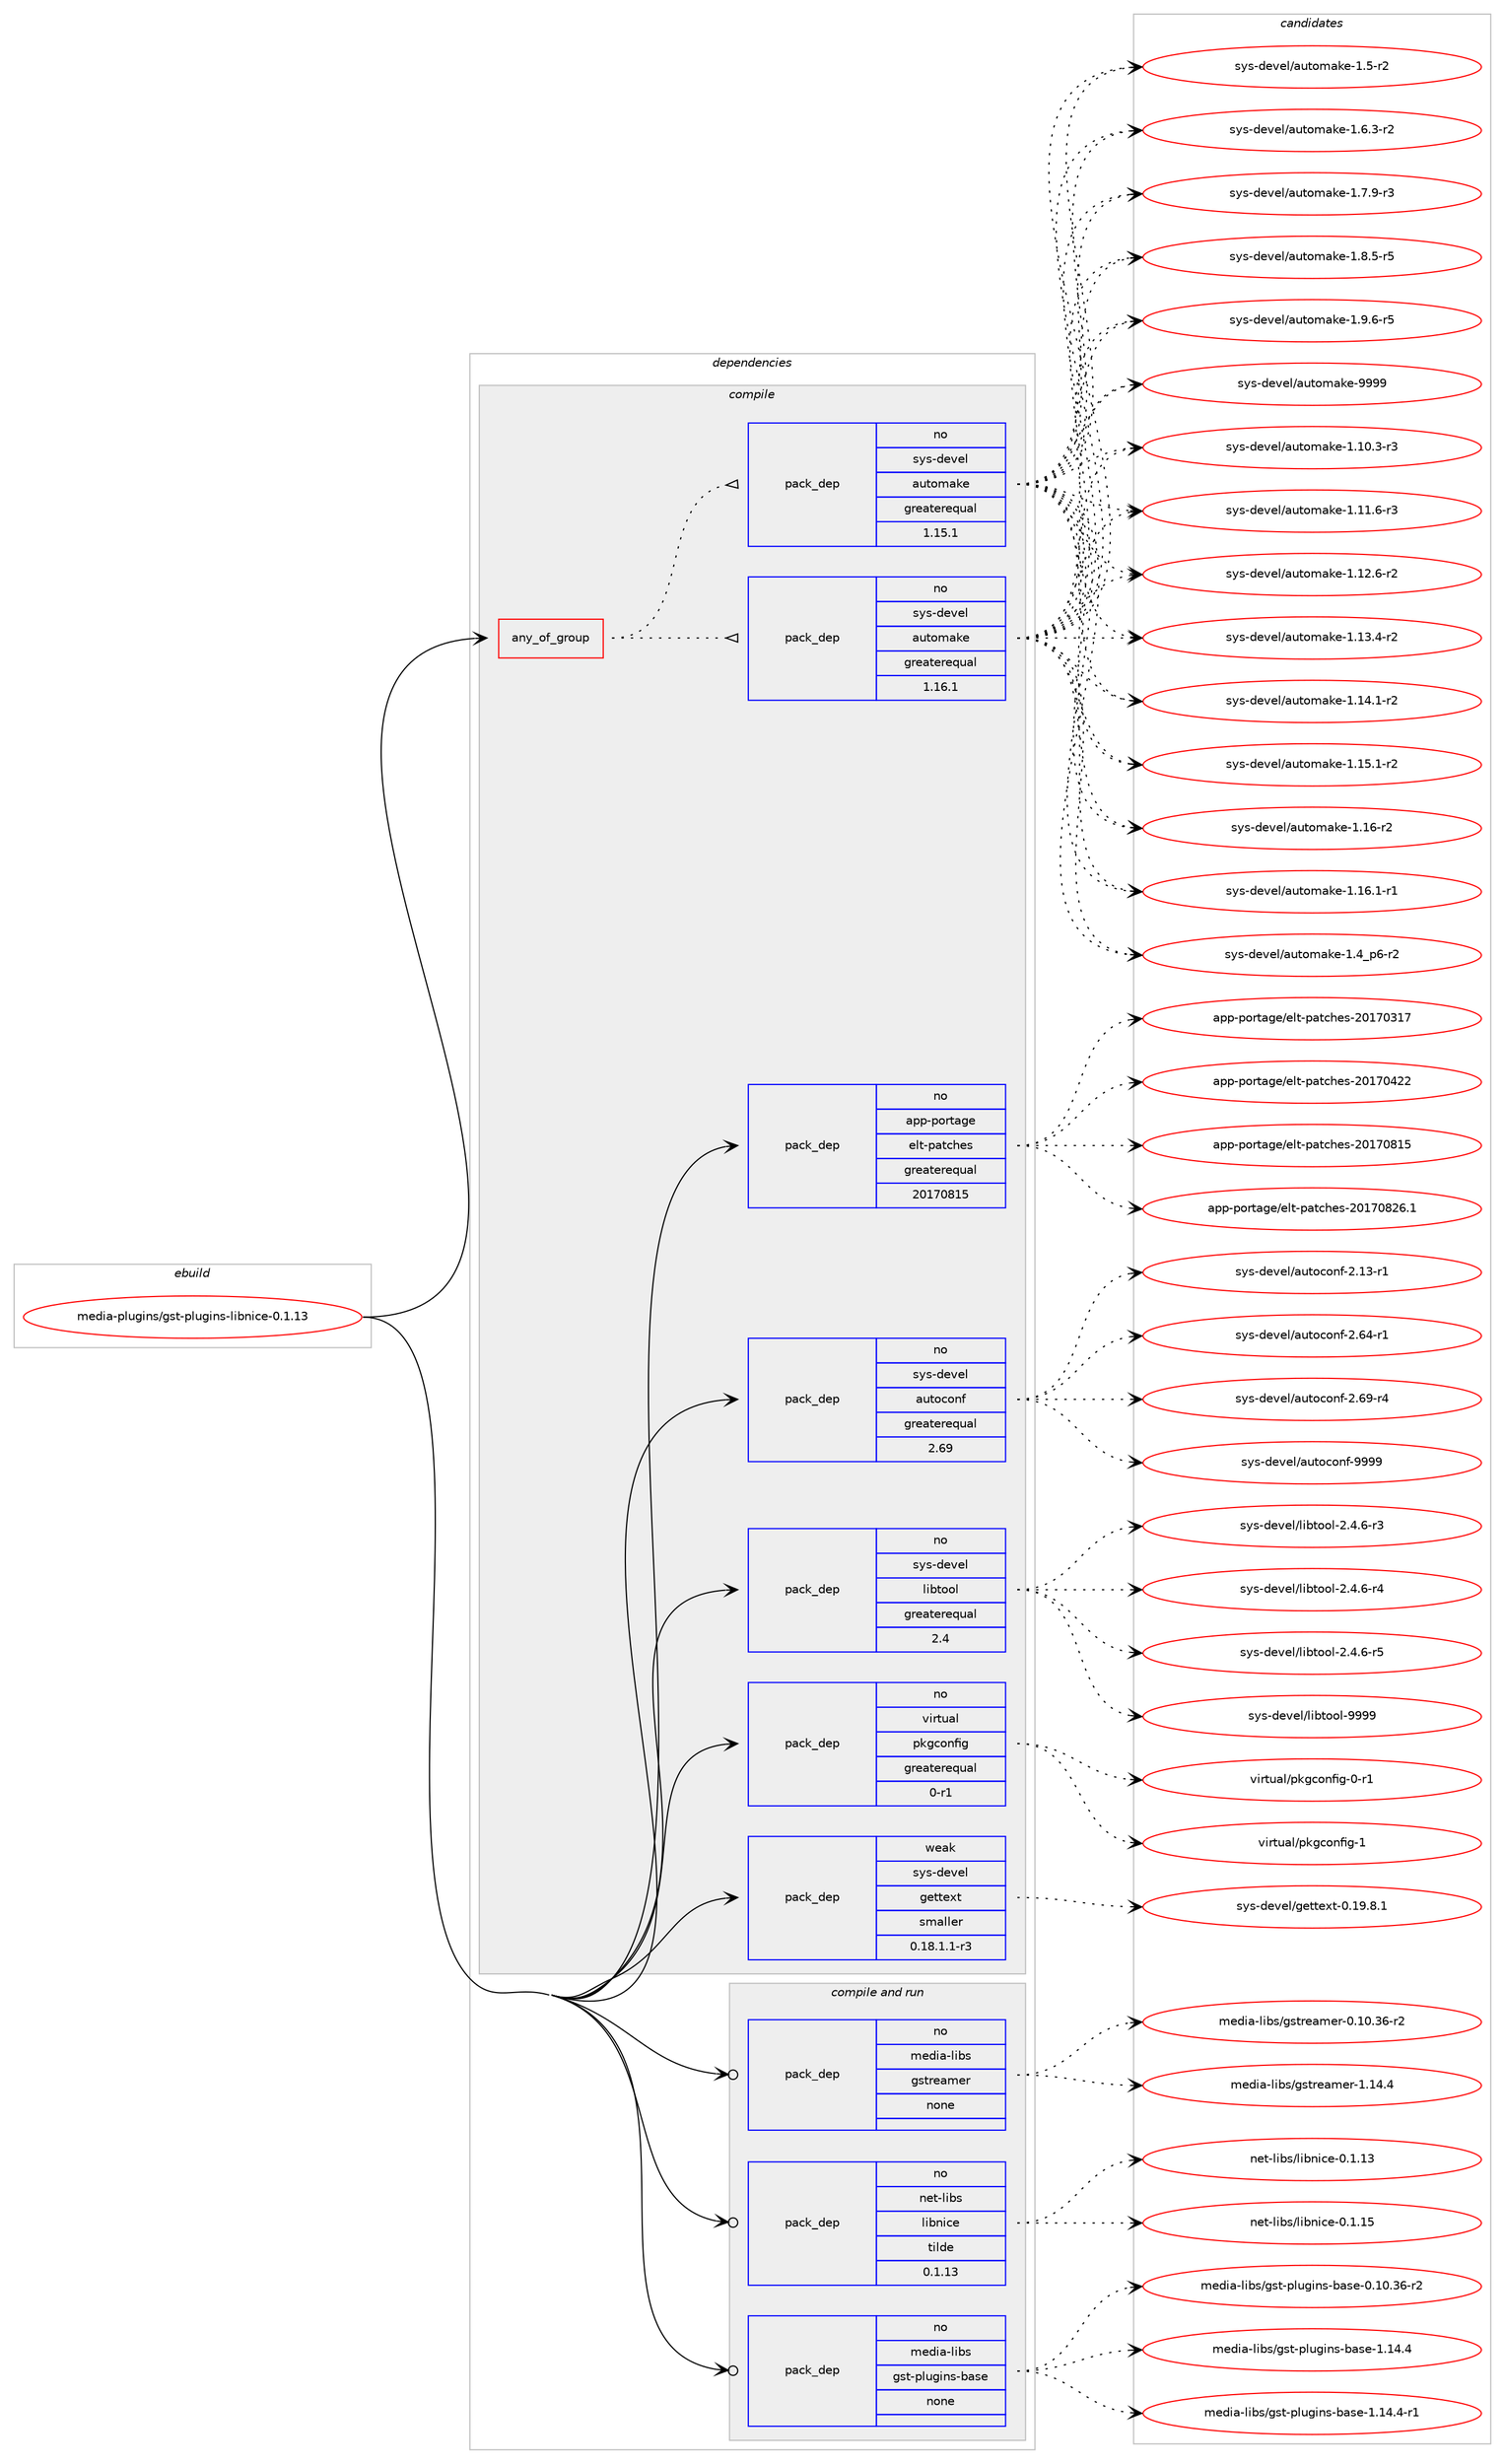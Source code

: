 digraph prolog {

# *************
# Graph options
# *************

newrank=true;
concentrate=true;
compound=true;
graph [rankdir=LR,fontname=Helvetica,fontsize=10,ranksep=1.5];#, ranksep=2.5, nodesep=0.2];
edge  [arrowhead=vee];
node  [fontname=Helvetica,fontsize=10];

# **********
# The ebuild
# **********

subgraph cluster_leftcol {
color=gray;
rank=same;
label=<<i>ebuild</i>>;
id [label="media-plugins/gst-plugins-libnice-0.1.13", color=red, width=4, href="../media-plugins/gst-plugins-libnice-0.1.13.svg"];
}

# ****************
# The dependencies
# ****************

subgraph cluster_midcol {
color=gray;
label=<<i>dependencies</i>>;
subgraph cluster_compile {
fillcolor="#eeeeee";
style=filled;
label=<<i>compile</i>>;
subgraph any25375 {
dependency1620344 [label=<<TABLE BORDER="0" CELLBORDER="1" CELLSPACING="0" CELLPADDING="4"><TR><TD CELLPADDING="10">any_of_group</TD></TR></TABLE>>, shape=none, color=red];subgraph pack1157836 {
dependency1620345 [label=<<TABLE BORDER="0" CELLBORDER="1" CELLSPACING="0" CELLPADDING="4" WIDTH="220"><TR><TD ROWSPAN="6" CELLPADDING="30">pack_dep</TD></TR><TR><TD WIDTH="110">no</TD></TR><TR><TD>sys-devel</TD></TR><TR><TD>automake</TD></TR><TR><TD>greaterequal</TD></TR><TR><TD>1.16.1</TD></TR></TABLE>>, shape=none, color=blue];
}
dependency1620344:e -> dependency1620345:w [weight=20,style="dotted",arrowhead="oinv"];
subgraph pack1157837 {
dependency1620346 [label=<<TABLE BORDER="0" CELLBORDER="1" CELLSPACING="0" CELLPADDING="4" WIDTH="220"><TR><TD ROWSPAN="6" CELLPADDING="30">pack_dep</TD></TR><TR><TD WIDTH="110">no</TD></TR><TR><TD>sys-devel</TD></TR><TR><TD>automake</TD></TR><TR><TD>greaterequal</TD></TR><TR><TD>1.15.1</TD></TR></TABLE>>, shape=none, color=blue];
}
dependency1620344:e -> dependency1620346:w [weight=20,style="dotted",arrowhead="oinv"];
}
id:e -> dependency1620344:w [weight=20,style="solid",arrowhead="vee"];
subgraph pack1157838 {
dependency1620347 [label=<<TABLE BORDER="0" CELLBORDER="1" CELLSPACING="0" CELLPADDING="4" WIDTH="220"><TR><TD ROWSPAN="6" CELLPADDING="30">pack_dep</TD></TR><TR><TD WIDTH="110">no</TD></TR><TR><TD>app-portage</TD></TR><TR><TD>elt-patches</TD></TR><TR><TD>greaterequal</TD></TR><TR><TD>20170815</TD></TR></TABLE>>, shape=none, color=blue];
}
id:e -> dependency1620347:w [weight=20,style="solid",arrowhead="vee"];
subgraph pack1157839 {
dependency1620348 [label=<<TABLE BORDER="0" CELLBORDER="1" CELLSPACING="0" CELLPADDING="4" WIDTH="220"><TR><TD ROWSPAN="6" CELLPADDING="30">pack_dep</TD></TR><TR><TD WIDTH="110">no</TD></TR><TR><TD>sys-devel</TD></TR><TR><TD>autoconf</TD></TR><TR><TD>greaterequal</TD></TR><TR><TD>2.69</TD></TR></TABLE>>, shape=none, color=blue];
}
id:e -> dependency1620348:w [weight=20,style="solid",arrowhead="vee"];
subgraph pack1157840 {
dependency1620349 [label=<<TABLE BORDER="0" CELLBORDER="1" CELLSPACING="0" CELLPADDING="4" WIDTH="220"><TR><TD ROWSPAN="6" CELLPADDING="30">pack_dep</TD></TR><TR><TD WIDTH="110">no</TD></TR><TR><TD>sys-devel</TD></TR><TR><TD>libtool</TD></TR><TR><TD>greaterequal</TD></TR><TR><TD>2.4</TD></TR></TABLE>>, shape=none, color=blue];
}
id:e -> dependency1620349:w [weight=20,style="solid",arrowhead="vee"];
subgraph pack1157841 {
dependency1620350 [label=<<TABLE BORDER="0" CELLBORDER="1" CELLSPACING="0" CELLPADDING="4" WIDTH="220"><TR><TD ROWSPAN="6" CELLPADDING="30">pack_dep</TD></TR><TR><TD WIDTH="110">no</TD></TR><TR><TD>virtual</TD></TR><TR><TD>pkgconfig</TD></TR><TR><TD>greaterequal</TD></TR><TR><TD>0-r1</TD></TR></TABLE>>, shape=none, color=blue];
}
id:e -> dependency1620350:w [weight=20,style="solid",arrowhead="vee"];
subgraph pack1157842 {
dependency1620351 [label=<<TABLE BORDER="0" CELLBORDER="1" CELLSPACING="0" CELLPADDING="4" WIDTH="220"><TR><TD ROWSPAN="6" CELLPADDING="30">pack_dep</TD></TR><TR><TD WIDTH="110">weak</TD></TR><TR><TD>sys-devel</TD></TR><TR><TD>gettext</TD></TR><TR><TD>smaller</TD></TR><TR><TD>0.18.1.1-r3</TD></TR></TABLE>>, shape=none, color=blue];
}
id:e -> dependency1620351:w [weight=20,style="solid",arrowhead="vee"];
}
subgraph cluster_compileandrun {
fillcolor="#eeeeee";
style=filled;
label=<<i>compile and run</i>>;
subgraph pack1157843 {
dependency1620352 [label=<<TABLE BORDER="0" CELLBORDER="1" CELLSPACING="0" CELLPADDING="4" WIDTH="220"><TR><TD ROWSPAN="6" CELLPADDING="30">pack_dep</TD></TR><TR><TD WIDTH="110">no</TD></TR><TR><TD>media-libs</TD></TR><TR><TD>gst-plugins-base</TD></TR><TR><TD>none</TD></TR><TR><TD></TD></TR></TABLE>>, shape=none, color=blue];
}
id:e -> dependency1620352:w [weight=20,style="solid",arrowhead="odotvee"];
subgraph pack1157844 {
dependency1620353 [label=<<TABLE BORDER="0" CELLBORDER="1" CELLSPACING="0" CELLPADDING="4" WIDTH="220"><TR><TD ROWSPAN="6" CELLPADDING="30">pack_dep</TD></TR><TR><TD WIDTH="110">no</TD></TR><TR><TD>media-libs</TD></TR><TR><TD>gstreamer</TD></TR><TR><TD>none</TD></TR><TR><TD></TD></TR></TABLE>>, shape=none, color=blue];
}
id:e -> dependency1620353:w [weight=20,style="solid",arrowhead="odotvee"];
subgraph pack1157845 {
dependency1620354 [label=<<TABLE BORDER="0" CELLBORDER="1" CELLSPACING="0" CELLPADDING="4" WIDTH="220"><TR><TD ROWSPAN="6" CELLPADDING="30">pack_dep</TD></TR><TR><TD WIDTH="110">no</TD></TR><TR><TD>net-libs</TD></TR><TR><TD>libnice</TD></TR><TR><TD>tilde</TD></TR><TR><TD>0.1.13</TD></TR></TABLE>>, shape=none, color=blue];
}
id:e -> dependency1620354:w [weight=20,style="solid",arrowhead="odotvee"];
}
subgraph cluster_run {
fillcolor="#eeeeee";
style=filled;
label=<<i>run</i>>;
}
}

# **************
# The candidates
# **************

subgraph cluster_choices {
rank=same;
color=gray;
label=<<i>candidates</i>>;

subgraph choice1157836 {
color=black;
nodesep=1;
choice11512111545100101118101108479711711611110997107101454946494846514511451 [label="sys-devel/automake-1.10.3-r3", color=red, width=4,href="../sys-devel/automake-1.10.3-r3.svg"];
choice11512111545100101118101108479711711611110997107101454946494946544511451 [label="sys-devel/automake-1.11.6-r3", color=red, width=4,href="../sys-devel/automake-1.11.6-r3.svg"];
choice11512111545100101118101108479711711611110997107101454946495046544511450 [label="sys-devel/automake-1.12.6-r2", color=red, width=4,href="../sys-devel/automake-1.12.6-r2.svg"];
choice11512111545100101118101108479711711611110997107101454946495146524511450 [label="sys-devel/automake-1.13.4-r2", color=red, width=4,href="../sys-devel/automake-1.13.4-r2.svg"];
choice11512111545100101118101108479711711611110997107101454946495246494511450 [label="sys-devel/automake-1.14.1-r2", color=red, width=4,href="../sys-devel/automake-1.14.1-r2.svg"];
choice11512111545100101118101108479711711611110997107101454946495346494511450 [label="sys-devel/automake-1.15.1-r2", color=red, width=4,href="../sys-devel/automake-1.15.1-r2.svg"];
choice1151211154510010111810110847971171161111099710710145494649544511450 [label="sys-devel/automake-1.16-r2", color=red, width=4,href="../sys-devel/automake-1.16-r2.svg"];
choice11512111545100101118101108479711711611110997107101454946495446494511449 [label="sys-devel/automake-1.16.1-r1", color=red, width=4,href="../sys-devel/automake-1.16.1-r1.svg"];
choice115121115451001011181011084797117116111109971071014549465295112544511450 [label="sys-devel/automake-1.4_p6-r2", color=red, width=4,href="../sys-devel/automake-1.4_p6-r2.svg"];
choice11512111545100101118101108479711711611110997107101454946534511450 [label="sys-devel/automake-1.5-r2", color=red, width=4,href="../sys-devel/automake-1.5-r2.svg"];
choice115121115451001011181011084797117116111109971071014549465446514511450 [label="sys-devel/automake-1.6.3-r2", color=red, width=4,href="../sys-devel/automake-1.6.3-r2.svg"];
choice115121115451001011181011084797117116111109971071014549465546574511451 [label="sys-devel/automake-1.7.9-r3", color=red, width=4,href="../sys-devel/automake-1.7.9-r3.svg"];
choice115121115451001011181011084797117116111109971071014549465646534511453 [label="sys-devel/automake-1.8.5-r5", color=red, width=4,href="../sys-devel/automake-1.8.5-r5.svg"];
choice115121115451001011181011084797117116111109971071014549465746544511453 [label="sys-devel/automake-1.9.6-r5", color=red, width=4,href="../sys-devel/automake-1.9.6-r5.svg"];
choice115121115451001011181011084797117116111109971071014557575757 [label="sys-devel/automake-9999", color=red, width=4,href="../sys-devel/automake-9999.svg"];
dependency1620345:e -> choice11512111545100101118101108479711711611110997107101454946494846514511451:w [style=dotted,weight="100"];
dependency1620345:e -> choice11512111545100101118101108479711711611110997107101454946494946544511451:w [style=dotted,weight="100"];
dependency1620345:e -> choice11512111545100101118101108479711711611110997107101454946495046544511450:w [style=dotted,weight="100"];
dependency1620345:e -> choice11512111545100101118101108479711711611110997107101454946495146524511450:w [style=dotted,weight="100"];
dependency1620345:e -> choice11512111545100101118101108479711711611110997107101454946495246494511450:w [style=dotted,weight="100"];
dependency1620345:e -> choice11512111545100101118101108479711711611110997107101454946495346494511450:w [style=dotted,weight="100"];
dependency1620345:e -> choice1151211154510010111810110847971171161111099710710145494649544511450:w [style=dotted,weight="100"];
dependency1620345:e -> choice11512111545100101118101108479711711611110997107101454946495446494511449:w [style=dotted,weight="100"];
dependency1620345:e -> choice115121115451001011181011084797117116111109971071014549465295112544511450:w [style=dotted,weight="100"];
dependency1620345:e -> choice11512111545100101118101108479711711611110997107101454946534511450:w [style=dotted,weight="100"];
dependency1620345:e -> choice115121115451001011181011084797117116111109971071014549465446514511450:w [style=dotted,weight="100"];
dependency1620345:e -> choice115121115451001011181011084797117116111109971071014549465546574511451:w [style=dotted,weight="100"];
dependency1620345:e -> choice115121115451001011181011084797117116111109971071014549465646534511453:w [style=dotted,weight="100"];
dependency1620345:e -> choice115121115451001011181011084797117116111109971071014549465746544511453:w [style=dotted,weight="100"];
dependency1620345:e -> choice115121115451001011181011084797117116111109971071014557575757:w [style=dotted,weight="100"];
}
subgraph choice1157837 {
color=black;
nodesep=1;
choice11512111545100101118101108479711711611110997107101454946494846514511451 [label="sys-devel/automake-1.10.3-r3", color=red, width=4,href="../sys-devel/automake-1.10.3-r3.svg"];
choice11512111545100101118101108479711711611110997107101454946494946544511451 [label="sys-devel/automake-1.11.6-r3", color=red, width=4,href="../sys-devel/automake-1.11.6-r3.svg"];
choice11512111545100101118101108479711711611110997107101454946495046544511450 [label="sys-devel/automake-1.12.6-r2", color=red, width=4,href="../sys-devel/automake-1.12.6-r2.svg"];
choice11512111545100101118101108479711711611110997107101454946495146524511450 [label="sys-devel/automake-1.13.4-r2", color=red, width=4,href="../sys-devel/automake-1.13.4-r2.svg"];
choice11512111545100101118101108479711711611110997107101454946495246494511450 [label="sys-devel/automake-1.14.1-r2", color=red, width=4,href="../sys-devel/automake-1.14.1-r2.svg"];
choice11512111545100101118101108479711711611110997107101454946495346494511450 [label="sys-devel/automake-1.15.1-r2", color=red, width=4,href="../sys-devel/automake-1.15.1-r2.svg"];
choice1151211154510010111810110847971171161111099710710145494649544511450 [label="sys-devel/automake-1.16-r2", color=red, width=4,href="../sys-devel/automake-1.16-r2.svg"];
choice11512111545100101118101108479711711611110997107101454946495446494511449 [label="sys-devel/automake-1.16.1-r1", color=red, width=4,href="../sys-devel/automake-1.16.1-r1.svg"];
choice115121115451001011181011084797117116111109971071014549465295112544511450 [label="sys-devel/automake-1.4_p6-r2", color=red, width=4,href="../sys-devel/automake-1.4_p6-r2.svg"];
choice11512111545100101118101108479711711611110997107101454946534511450 [label="sys-devel/automake-1.5-r2", color=red, width=4,href="../sys-devel/automake-1.5-r2.svg"];
choice115121115451001011181011084797117116111109971071014549465446514511450 [label="sys-devel/automake-1.6.3-r2", color=red, width=4,href="../sys-devel/automake-1.6.3-r2.svg"];
choice115121115451001011181011084797117116111109971071014549465546574511451 [label="sys-devel/automake-1.7.9-r3", color=red, width=4,href="../sys-devel/automake-1.7.9-r3.svg"];
choice115121115451001011181011084797117116111109971071014549465646534511453 [label="sys-devel/automake-1.8.5-r5", color=red, width=4,href="../sys-devel/automake-1.8.5-r5.svg"];
choice115121115451001011181011084797117116111109971071014549465746544511453 [label="sys-devel/automake-1.9.6-r5", color=red, width=4,href="../sys-devel/automake-1.9.6-r5.svg"];
choice115121115451001011181011084797117116111109971071014557575757 [label="sys-devel/automake-9999", color=red, width=4,href="../sys-devel/automake-9999.svg"];
dependency1620346:e -> choice11512111545100101118101108479711711611110997107101454946494846514511451:w [style=dotted,weight="100"];
dependency1620346:e -> choice11512111545100101118101108479711711611110997107101454946494946544511451:w [style=dotted,weight="100"];
dependency1620346:e -> choice11512111545100101118101108479711711611110997107101454946495046544511450:w [style=dotted,weight="100"];
dependency1620346:e -> choice11512111545100101118101108479711711611110997107101454946495146524511450:w [style=dotted,weight="100"];
dependency1620346:e -> choice11512111545100101118101108479711711611110997107101454946495246494511450:w [style=dotted,weight="100"];
dependency1620346:e -> choice11512111545100101118101108479711711611110997107101454946495346494511450:w [style=dotted,weight="100"];
dependency1620346:e -> choice1151211154510010111810110847971171161111099710710145494649544511450:w [style=dotted,weight="100"];
dependency1620346:e -> choice11512111545100101118101108479711711611110997107101454946495446494511449:w [style=dotted,weight="100"];
dependency1620346:e -> choice115121115451001011181011084797117116111109971071014549465295112544511450:w [style=dotted,weight="100"];
dependency1620346:e -> choice11512111545100101118101108479711711611110997107101454946534511450:w [style=dotted,weight="100"];
dependency1620346:e -> choice115121115451001011181011084797117116111109971071014549465446514511450:w [style=dotted,weight="100"];
dependency1620346:e -> choice115121115451001011181011084797117116111109971071014549465546574511451:w [style=dotted,weight="100"];
dependency1620346:e -> choice115121115451001011181011084797117116111109971071014549465646534511453:w [style=dotted,weight="100"];
dependency1620346:e -> choice115121115451001011181011084797117116111109971071014549465746544511453:w [style=dotted,weight="100"];
dependency1620346:e -> choice115121115451001011181011084797117116111109971071014557575757:w [style=dotted,weight="100"];
}
subgraph choice1157838 {
color=black;
nodesep=1;
choice97112112451121111141169710310147101108116451129711699104101115455048495548514955 [label="app-portage/elt-patches-20170317", color=red, width=4,href="../app-portage/elt-patches-20170317.svg"];
choice97112112451121111141169710310147101108116451129711699104101115455048495548525050 [label="app-portage/elt-patches-20170422", color=red, width=4,href="../app-portage/elt-patches-20170422.svg"];
choice97112112451121111141169710310147101108116451129711699104101115455048495548564953 [label="app-portage/elt-patches-20170815", color=red, width=4,href="../app-portage/elt-patches-20170815.svg"];
choice971121124511211111411697103101471011081164511297116991041011154550484955485650544649 [label="app-portage/elt-patches-20170826.1", color=red, width=4,href="../app-portage/elt-patches-20170826.1.svg"];
dependency1620347:e -> choice97112112451121111141169710310147101108116451129711699104101115455048495548514955:w [style=dotted,weight="100"];
dependency1620347:e -> choice97112112451121111141169710310147101108116451129711699104101115455048495548525050:w [style=dotted,weight="100"];
dependency1620347:e -> choice97112112451121111141169710310147101108116451129711699104101115455048495548564953:w [style=dotted,weight="100"];
dependency1620347:e -> choice971121124511211111411697103101471011081164511297116991041011154550484955485650544649:w [style=dotted,weight="100"];
}
subgraph choice1157839 {
color=black;
nodesep=1;
choice1151211154510010111810110847971171161119911111010245504649514511449 [label="sys-devel/autoconf-2.13-r1", color=red, width=4,href="../sys-devel/autoconf-2.13-r1.svg"];
choice1151211154510010111810110847971171161119911111010245504654524511449 [label="sys-devel/autoconf-2.64-r1", color=red, width=4,href="../sys-devel/autoconf-2.64-r1.svg"];
choice1151211154510010111810110847971171161119911111010245504654574511452 [label="sys-devel/autoconf-2.69-r4", color=red, width=4,href="../sys-devel/autoconf-2.69-r4.svg"];
choice115121115451001011181011084797117116111991111101024557575757 [label="sys-devel/autoconf-9999", color=red, width=4,href="../sys-devel/autoconf-9999.svg"];
dependency1620348:e -> choice1151211154510010111810110847971171161119911111010245504649514511449:w [style=dotted,weight="100"];
dependency1620348:e -> choice1151211154510010111810110847971171161119911111010245504654524511449:w [style=dotted,weight="100"];
dependency1620348:e -> choice1151211154510010111810110847971171161119911111010245504654574511452:w [style=dotted,weight="100"];
dependency1620348:e -> choice115121115451001011181011084797117116111991111101024557575757:w [style=dotted,weight="100"];
}
subgraph choice1157840 {
color=black;
nodesep=1;
choice1151211154510010111810110847108105981161111111084550465246544511451 [label="sys-devel/libtool-2.4.6-r3", color=red, width=4,href="../sys-devel/libtool-2.4.6-r3.svg"];
choice1151211154510010111810110847108105981161111111084550465246544511452 [label="sys-devel/libtool-2.4.6-r4", color=red, width=4,href="../sys-devel/libtool-2.4.6-r4.svg"];
choice1151211154510010111810110847108105981161111111084550465246544511453 [label="sys-devel/libtool-2.4.6-r5", color=red, width=4,href="../sys-devel/libtool-2.4.6-r5.svg"];
choice1151211154510010111810110847108105981161111111084557575757 [label="sys-devel/libtool-9999", color=red, width=4,href="../sys-devel/libtool-9999.svg"];
dependency1620349:e -> choice1151211154510010111810110847108105981161111111084550465246544511451:w [style=dotted,weight="100"];
dependency1620349:e -> choice1151211154510010111810110847108105981161111111084550465246544511452:w [style=dotted,weight="100"];
dependency1620349:e -> choice1151211154510010111810110847108105981161111111084550465246544511453:w [style=dotted,weight="100"];
dependency1620349:e -> choice1151211154510010111810110847108105981161111111084557575757:w [style=dotted,weight="100"];
}
subgraph choice1157841 {
color=black;
nodesep=1;
choice11810511411611797108471121071039911111010210510345484511449 [label="virtual/pkgconfig-0-r1", color=red, width=4,href="../virtual/pkgconfig-0-r1.svg"];
choice1181051141161179710847112107103991111101021051034549 [label="virtual/pkgconfig-1", color=red, width=4,href="../virtual/pkgconfig-1.svg"];
dependency1620350:e -> choice11810511411611797108471121071039911111010210510345484511449:w [style=dotted,weight="100"];
dependency1620350:e -> choice1181051141161179710847112107103991111101021051034549:w [style=dotted,weight="100"];
}
subgraph choice1157842 {
color=black;
nodesep=1;
choice1151211154510010111810110847103101116116101120116454846495746564649 [label="sys-devel/gettext-0.19.8.1", color=red, width=4,href="../sys-devel/gettext-0.19.8.1.svg"];
dependency1620351:e -> choice1151211154510010111810110847103101116116101120116454846495746564649:w [style=dotted,weight="100"];
}
subgraph choice1157843 {
color=black;
nodesep=1;
choice109101100105974510810598115471031151164511210811710310511011545989711510145484649484651544511450 [label="media-libs/gst-plugins-base-0.10.36-r2", color=red, width=4,href="../media-libs/gst-plugins-base-0.10.36-r2.svg"];
choice109101100105974510810598115471031151164511210811710310511011545989711510145494649524652 [label="media-libs/gst-plugins-base-1.14.4", color=red, width=4,href="../media-libs/gst-plugins-base-1.14.4.svg"];
choice1091011001059745108105981154710311511645112108117103105110115459897115101454946495246524511449 [label="media-libs/gst-plugins-base-1.14.4-r1", color=red, width=4,href="../media-libs/gst-plugins-base-1.14.4-r1.svg"];
dependency1620352:e -> choice109101100105974510810598115471031151164511210811710310511011545989711510145484649484651544511450:w [style=dotted,weight="100"];
dependency1620352:e -> choice109101100105974510810598115471031151164511210811710310511011545989711510145494649524652:w [style=dotted,weight="100"];
dependency1620352:e -> choice1091011001059745108105981154710311511645112108117103105110115459897115101454946495246524511449:w [style=dotted,weight="100"];
}
subgraph choice1157844 {
color=black;
nodesep=1;
choice109101100105974510810598115471031151161141019710910111445484649484651544511450 [label="media-libs/gstreamer-0.10.36-r2", color=red, width=4,href="../media-libs/gstreamer-0.10.36-r2.svg"];
choice109101100105974510810598115471031151161141019710910111445494649524652 [label="media-libs/gstreamer-1.14.4", color=red, width=4,href="../media-libs/gstreamer-1.14.4.svg"];
dependency1620353:e -> choice109101100105974510810598115471031151161141019710910111445484649484651544511450:w [style=dotted,weight="100"];
dependency1620353:e -> choice109101100105974510810598115471031151161141019710910111445494649524652:w [style=dotted,weight="100"];
}
subgraph choice1157845 {
color=black;
nodesep=1;
choice110101116451081059811547108105981101059910145484649464951 [label="net-libs/libnice-0.1.13", color=red, width=4,href="../net-libs/libnice-0.1.13.svg"];
choice110101116451081059811547108105981101059910145484649464953 [label="net-libs/libnice-0.1.15", color=red, width=4,href="../net-libs/libnice-0.1.15.svg"];
dependency1620354:e -> choice110101116451081059811547108105981101059910145484649464951:w [style=dotted,weight="100"];
dependency1620354:e -> choice110101116451081059811547108105981101059910145484649464953:w [style=dotted,weight="100"];
}
}

}
